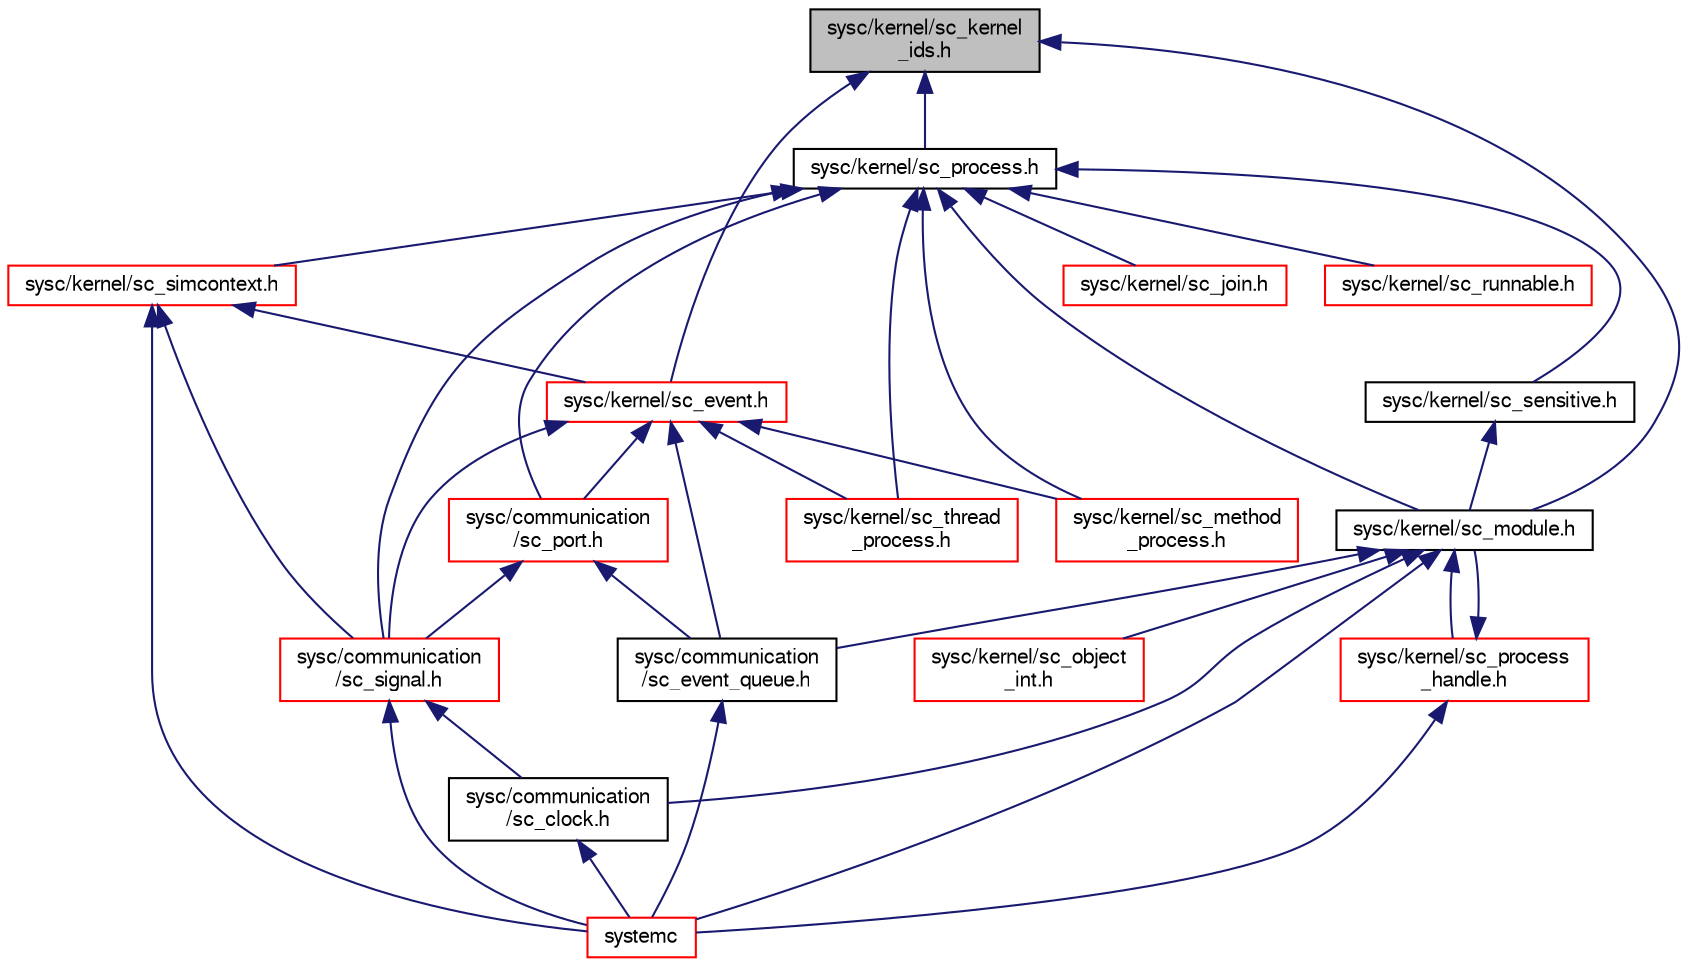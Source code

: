 digraph "sysc/kernel/sc_kernel_ids.h"
{
  edge [fontname="FreeSans",fontsize="10",labelfontname="FreeSans",labelfontsize="10"];
  node [fontname="FreeSans",fontsize="10",shape=record];
  Node10 [label="sysc/kernel/sc_kernel\l_ids.h",height=0.2,width=0.4,color="black", fillcolor="grey75", style="filled", fontcolor="black"];
  Node10 -> Node11 [dir="back",color="midnightblue",fontsize="10",style="solid",fontname="FreeSans"];
  Node11 [label="sysc/kernel/sc_module.h",height=0.2,width=0.4,color="black", fillcolor="white", style="filled",URL="$a00269.html"];
  Node11 -> Node12 [dir="back",color="midnightblue",fontsize="10",style="solid",fontname="FreeSans"];
  Node12 [label="systemc",height=0.2,width=0.4,color="red", fillcolor="white", style="filled",URL="$a00401.html"];
  Node11 -> Node14 [dir="back",color="midnightblue",fontsize="10",style="solid",fontname="FreeSans"];
  Node14 [label="sysc/kernel/sc_process\l_handle.h",height=0.2,width=0.4,color="red", fillcolor="white", style="filled",URL="$a00296.html"];
  Node14 -> Node11 [dir="back",color="midnightblue",fontsize="10",style="solid",fontname="FreeSans"];
  Node14 -> Node12 [dir="back",color="midnightblue",fontsize="10",style="solid",fontname="FreeSans"];
  Node11 -> Node21 [dir="back",color="midnightblue",fontsize="10",style="solid",fontname="FreeSans"];
  Node21 [label="sysc/communication\l/sc_clock.h",height=0.2,width=0.4,color="black", fillcolor="white", style="filled",URL="$a00005.html"];
  Node21 -> Node12 [dir="back",color="midnightblue",fontsize="10",style="solid",fontname="FreeSans"];
  Node11 -> Node39 [dir="back",color="midnightblue",fontsize="10",style="solid",fontname="FreeSans"];
  Node39 [label="sysc/communication\l/sc_event_queue.h",height=0.2,width=0.4,color="black", fillcolor="white", style="filled",URL="$a00017.html"];
  Node39 -> Node12 [dir="back",color="midnightblue",fontsize="10",style="solid",fontname="FreeSans"];
  Node11 -> Node34 [dir="back",color="midnightblue",fontsize="10",style="solid",fontname="FreeSans"];
  Node34 [label="sysc/kernel/sc_object\l_int.h",height=0.2,width=0.4,color="red", fillcolor="white", style="filled",URL="$a00284.html"];
  Node10 -> Node46 [dir="back",color="midnightblue",fontsize="10",style="solid",fontname="FreeSans"];
  Node46 [label="sysc/kernel/sc_process.h",height=0.2,width=0.4,color="black", fillcolor="white", style="filled",URL="$a00293.html"];
  Node46 -> Node11 [dir="back",color="midnightblue",fontsize="10",style="solid",fontname="FreeSans"];
  Node46 -> Node47 [dir="back",color="midnightblue",fontsize="10",style="solid",fontname="FreeSans"];
  Node47 [label="sysc/kernel/sc_sensitive.h",height=0.2,width=0.4,color="black", fillcolor="white", style="filled",URL="$a00308.html"];
  Node47 -> Node11 [dir="back",color="midnightblue",fontsize="10",style="solid",fontname="FreeSans"];
  Node46 -> Node48 [dir="back",color="midnightblue",fontsize="10",style="solid",fontname="FreeSans"];
  Node48 [label="sysc/kernel/sc_simcontext.h",height=0.2,width=0.4,color="red", fillcolor="white", style="filled",URL="$a00311.html"];
  Node48 -> Node12 [dir="back",color="midnightblue",fontsize="10",style="solid",fontname="FreeSans"];
  Node48 -> Node17 [dir="back",color="midnightblue",fontsize="10",style="solid",fontname="FreeSans"];
  Node17 [label="sysc/kernel/sc_event.h",height=0.2,width=0.4,color="red", fillcolor="white", style="filled",URL="$a00248.html"];
  Node17 -> Node18 [dir="back",color="midnightblue",fontsize="10",style="solid",fontname="FreeSans"];
  Node18 [label="sysc/communication\l/sc_port.h",height=0.2,width=0.4,color="red", fillcolor="white", style="filled",URL="$a00047.html"];
  Node18 -> Node19 [dir="back",color="midnightblue",fontsize="10",style="solid",fontname="FreeSans"];
  Node19 [label="sysc/communication\l/sc_signal.h",height=0.2,width=0.4,color="red", fillcolor="white", style="filled",URL="$a00059.html"];
  Node19 -> Node21 [dir="back",color="midnightblue",fontsize="10",style="solid",fontname="FreeSans"];
  Node19 -> Node12 [dir="back",color="midnightblue",fontsize="10",style="solid",fontname="FreeSans"];
  Node18 -> Node39 [dir="back",color="midnightblue",fontsize="10",style="solid",fontname="FreeSans"];
  Node17 -> Node19 [dir="back",color="midnightblue",fontsize="10",style="solid",fontname="FreeSans"];
  Node17 -> Node39 [dir="back",color="midnightblue",fontsize="10",style="solid",fontname="FreeSans"];
  Node17 -> Node30 [dir="back",color="midnightblue",fontsize="10",style="solid",fontname="FreeSans"];
  Node30 [label="sysc/kernel/sc_thread\l_process.h",height=0.2,width=0.4,color="red", fillcolor="white", style="filled",URL="$a00326.html"];
  Node17 -> Node38 [dir="back",color="midnightblue",fontsize="10",style="solid",fontname="FreeSans"];
  Node38 [label="sysc/kernel/sc_method\l_process.h",height=0.2,width=0.4,color="red", fillcolor="white", style="filled",URL="$a00266.html"];
  Node48 -> Node19 [dir="back",color="midnightblue",fontsize="10",style="solid",fontname="FreeSans"];
  Node46 -> Node18 [dir="back",color="midnightblue",fontsize="10",style="solid",fontname="FreeSans"];
  Node46 -> Node19 [dir="back",color="midnightblue",fontsize="10",style="solid",fontname="FreeSans"];
  Node46 -> Node30 [dir="back",color="midnightblue",fontsize="10",style="solid",fontname="FreeSans"];
  Node46 -> Node51 [dir="back",color="midnightblue",fontsize="10",style="solid",fontname="FreeSans"];
  Node51 [label="sysc/kernel/sc_join.h",height=0.2,width=0.4,color="red", fillcolor="white", style="filled",URL="$a00257.html"];
  Node46 -> Node38 [dir="back",color="midnightblue",fontsize="10",style="solid",fontname="FreeSans"];
  Node46 -> Node87 [dir="back",color="midnightblue",fontsize="10",style="solid",fontname="FreeSans"];
  Node87 [label="sysc/kernel/sc_runnable.h",height=0.2,width=0.4,color="red", fillcolor="white", style="filled",URL="$a00302.html"];
  Node10 -> Node17 [dir="back",color="midnightblue",fontsize="10",style="solid",fontname="FreeSans"];
}
